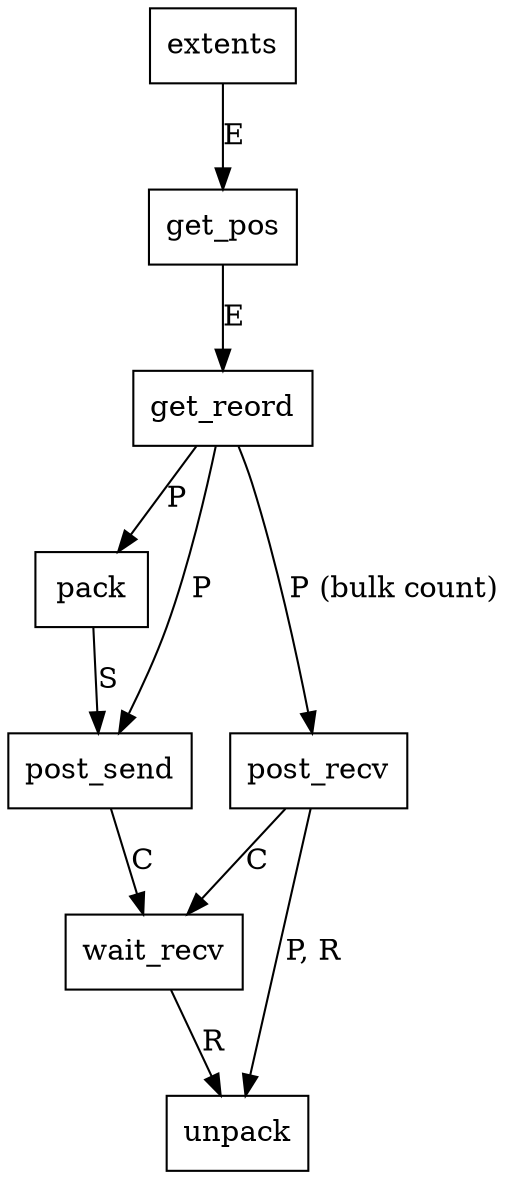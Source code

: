 digraph {
	{
		node [shape=box]
		extents->get_pos->get_reord [label="E"];
		get_reord->pack [label="P"];
		get_reord->post_recv [label="P (bulk count)"];
		pack->post_send [label="S"];
		get_reord->post_send [label="P"];
		post_send->wait_recv [label="C"];
		post_recv->wait_recv [label="C"];
		wait_recv->unpack [label="R"];
		post_recv->unpack [label="P, R"];
	}
}